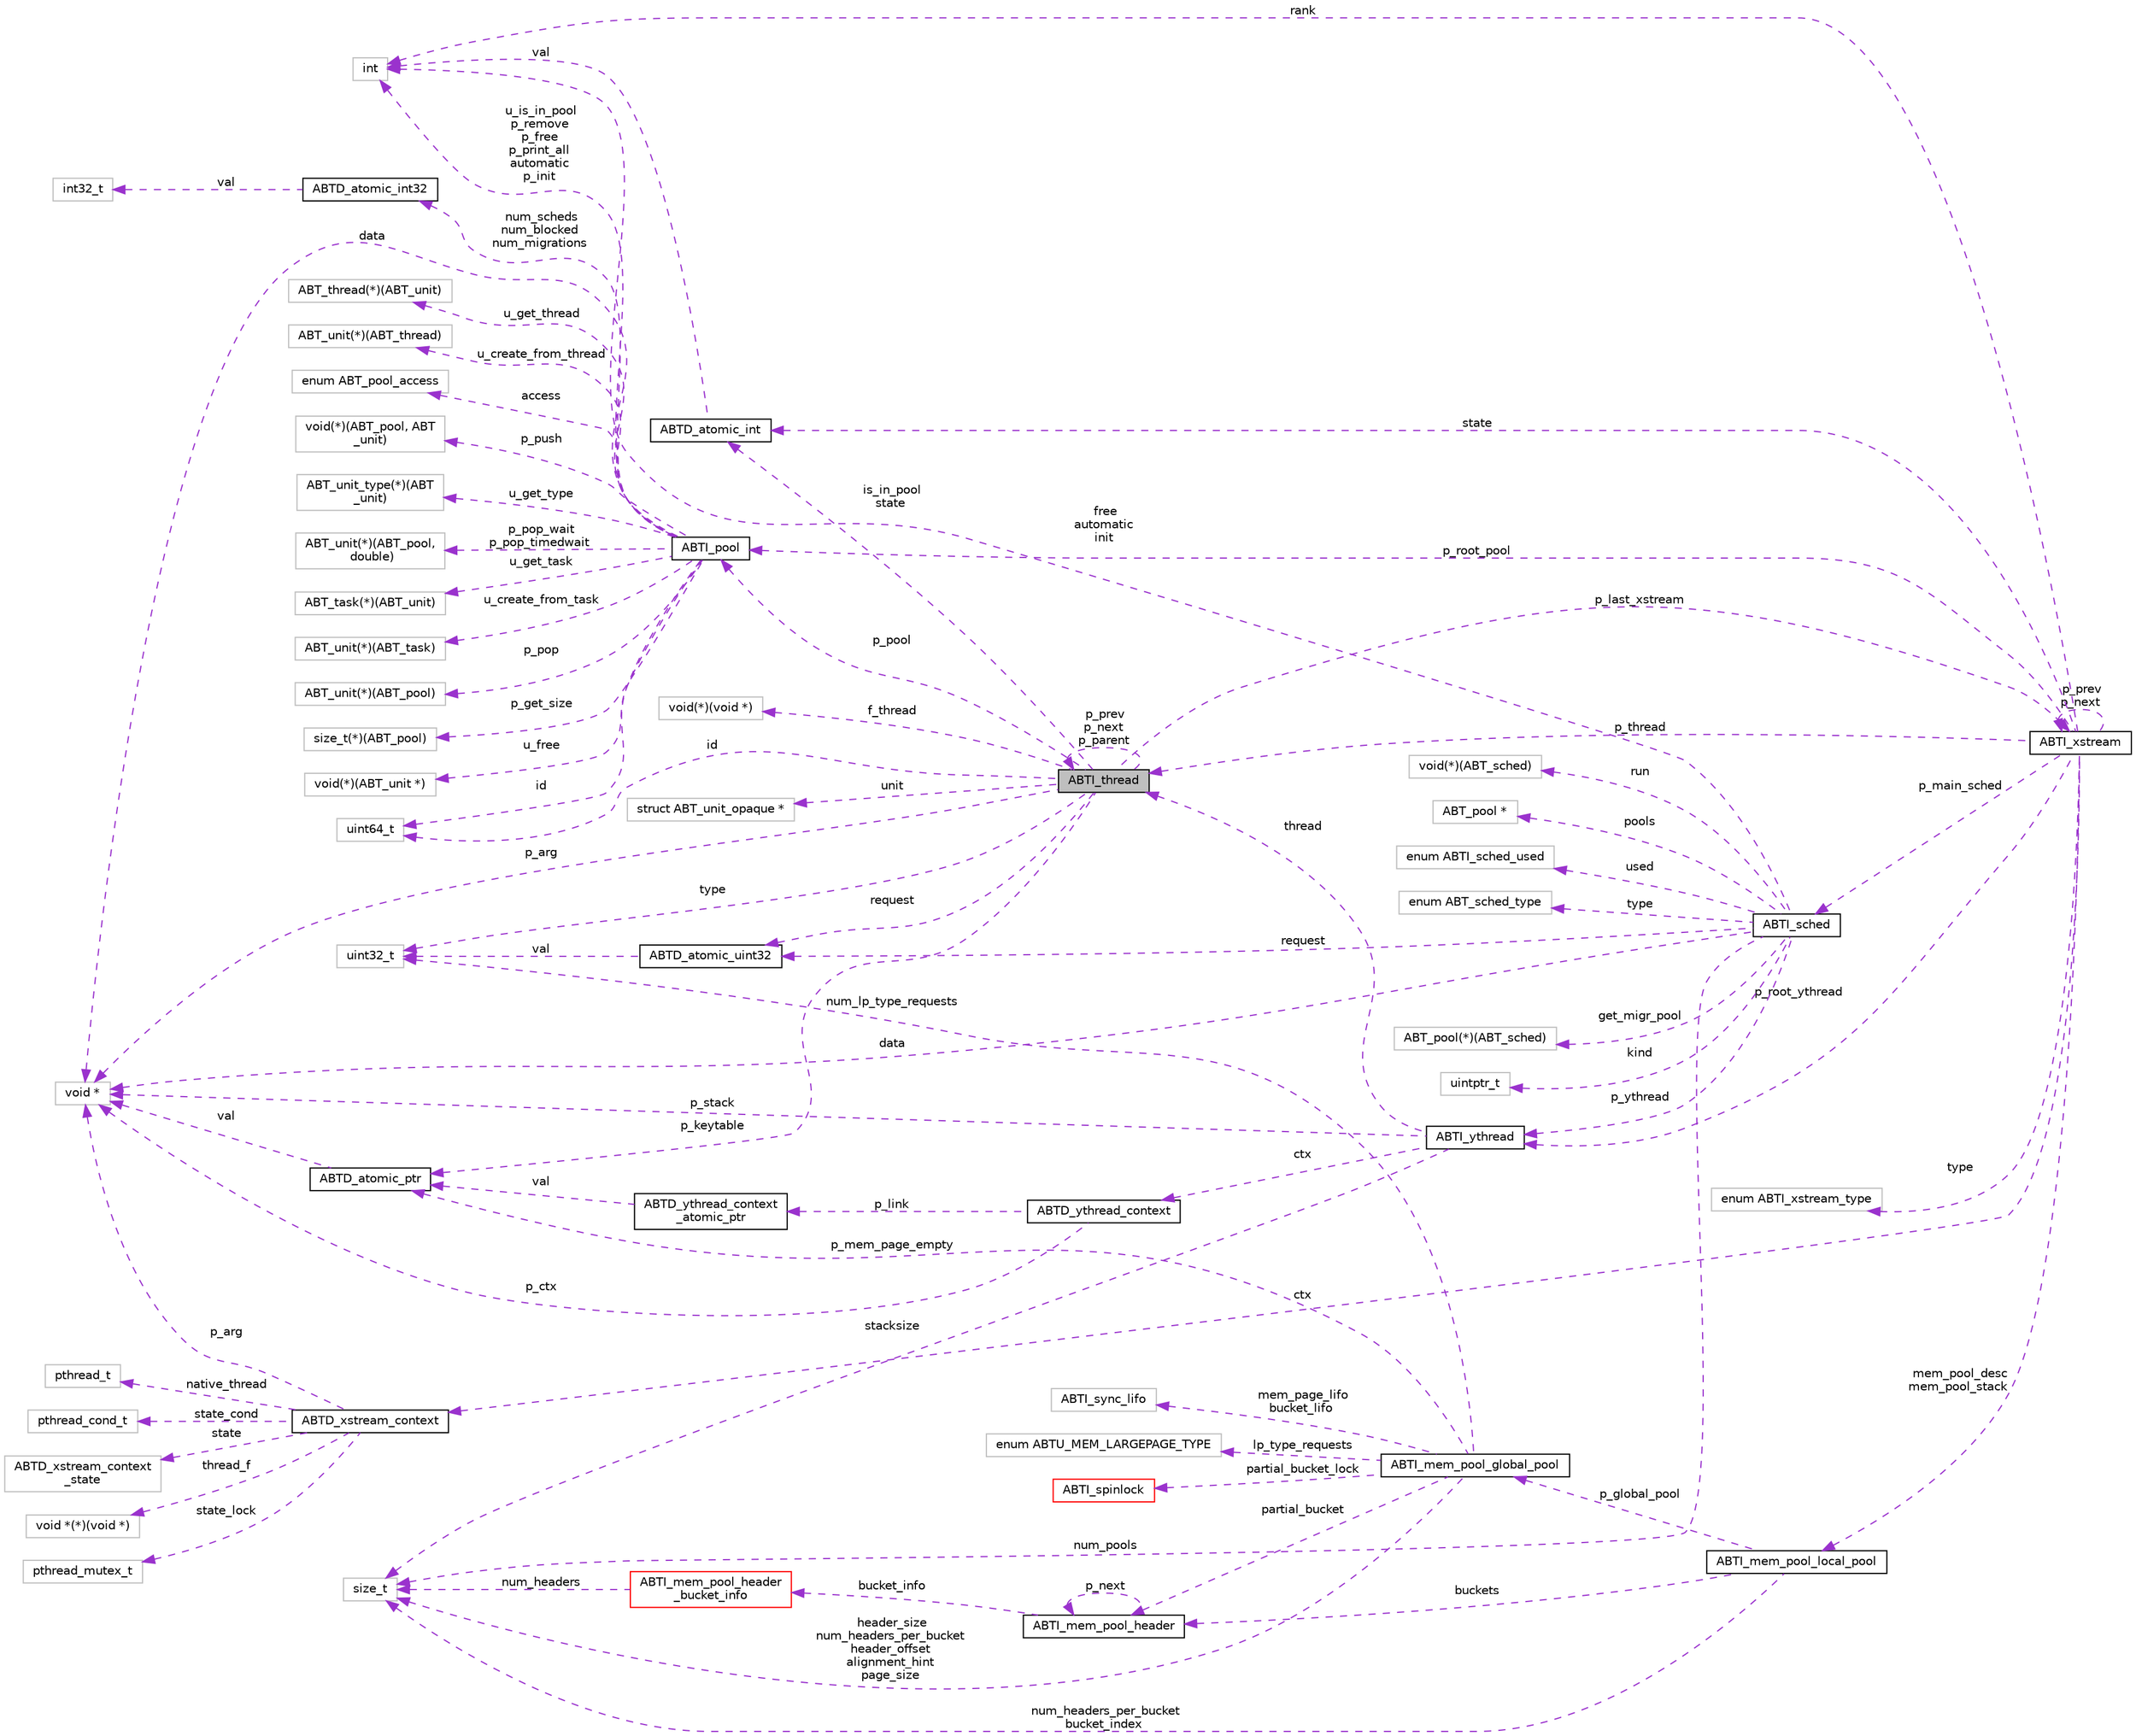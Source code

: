 digraph "ABTI_thread"
{
  edge [fontname="Helvetica",fontsize="10",labelfontname="Helvetica",labelfontsize="10"];
  node [fontname="Helvetica",fontsize="10",shape=record];
  rankdir="LR";
  Node1 [label="ABTI_thread",height=0.2,width=0.4,color="black", fillcolor="grey75", style="filled" fontcolor="black"];
  Node2 -> Node1 [dir="back",color="darkorchid3",fontsize="10",style="dashed",label=" f_thread" ,fontname="Helvetica"];
  Node2 [label="void(*)(void *)",height=0.2,width=0.4,color="grey75", fillcolor="white", style="filled"];
  Node3 -> Node1 [dir="back",color="darkorchid3",fontsize="10",style="dashed",label=" id" ,fontname="Helvetica"];
  Node3 [label="uint64_t",height=0.2,width=0.4,color="grey75", fillcolor="white", style="filled"];
  Node1 -> Node1 [dir="back",color="darkorchid3",fontsize="10",style="dashed",label=" p_prev\np_next\np_parent" ,fontname="Helvetica"];
  Node4 -> Node1 [dir="back",color="darkorchid3",fontsize="10",style="dashed",label=" p_pool" ,fontname="Helvetica"];
  Node4 [label="ABTI_pool",height=0.2,width=0.4,color="black", fillcolor="white", style="filled",URL="$df/d65/structABTI__pool.html"];
  Node5 -> Node4 [dir="back",color="darkorchid3",fontsize="10",style="dashed",label=" p_get_size" ,fontname="Helvetica"];
  Node5 [label="size_t(*)(ABT_pool)",height=0.2,width=0.4,color="grey75", fillcolor="white", style="filled"];
  Node6 -> Node4 [dir="back",color="darkorchid3",fontsize="10",style="dashed",label=" u_free" ,fontname="Helvetica"];
  Node6 [label="void(*)(ABT_unit *)",height=0.2,width=0.4,color="grey75", fillcolor="white", style="filled"];
  Node7 -> Node4 [dir="back",color="darkorchid3",fontsize="10",style="dashed",label=" u_get_thread" ,fontname="Helvetica"];
  Node7 [label="ABT_thread(*)(ABT_unit)",height=0.2,width=0.4,color="grey75", fillcolor="white", style="filled"];
  Node8 -> Node4 [dir="back",color="darkorchid3",fontsize="10",style="dashed",label=" u_create_from_thread" ,fontname="Helvetica"];
  Node8 [label="ABT_unit(*)(ABT_thread)",height=0.2,width=0.4,color="grey75", fillcolor="white", style="filled"];
  Node3 -> Node4 [dir="back",color="darkorchid3",fontsize="10",style="dashed",label=" id" ,fontname="Helvetica"];
  Node9 -> Node4 [dir="back",color="darkorchid3",fontsize="10",style="dashed",label=" access" ,fontname="Helvetica"];
  Node9 [label="enum ABT_pool_access",height=0.2,width=0.4,color="grey75", fillcolor="white", style="filled"];
  Node10 -> Node4 [dir="back",color="darkorchid3",fontsize="10",style="dashed",label=" p_push" ,fontname="Helvetica"];
  Node10 [label="void(*)(ABT_pool, ABT\l_unit)",height=0.2,width=0.4,color="grey75", fillcolor="white", style="filled"];
  Node11 -> Node4 [dir="back",color="darkorchid3",fontsize="10",style="dashed",label=" u_get_type" ,fontname="Helvetica"];
  Node11 [label="ABT_unit_type(*)(ABT\l_unit)",height=0.2,width=0.4,color="grey75", fillcolor="white", style="filled"];
  Node12 -> Node4 [dir="back",color="darkorchid3",fontsize="10",style="dashed",label=" p_pop_wait\np_pop_timedwait" ,fontname="Helvetica"];
  Node12 [label="ABT_unit(*)(ABT_pool,\l double)",height=0.2,width=0.4,color="grey75", fillcolor="white", style="filled"];
  Node13 -> Node4 [dir="back",color="darkorchid3",fontsize="10",style="dashed",label=" u_is_in_pool\np_remove\np_free\np_print_all\nautomatic\np_init" ,fontname="Helvetica"];
  Node13 [label="int",height=0.2,width=0.4,color="grey75", fillcolor="white", style="filled"];
  Node14 -> Node4 [dir="back",color="darkorchid3",fontsize="10",style="dashed",label=" num_scheds\nnum_blocked\nnum_migrations" ,fontname="Helvetica"];
  Node14 [label="ABTD_atomic_int32",height=0.2,width=0.4,color="black", fillcolor="white", style="filled",URL="$db/d9a/structABTD__atomic__int32.html"];
  Node15 -> Node14 [dir="back",color="darkorchid3",fontsize="10",style="dashed",label=" val" ,fontname="Helvetica"];
  Node15 [label="int32_t",height=0.2,width=0.4,color="grey75", fillcolor="white", style="filled"];
  Node16 -> Node4 [dir="back",color="darkorchid3",fontsize="10",style="dashed",label=" u_get_task" ,fontname="Helvetica"];
  Node16 [label="ABT_task(*)(ABT_unit)",height=0.2,width=0.4,color="grey75", fillcolor="white", style="filled"];
  Node17 -> Node4 [dir="back",color="darkorchid3",fontsize="10",style="dashed",label=" u_create_from_task" ,fontname="Helvetica"];
  Node17 [label="ABT_unit(*)(ABT_task)",height=0.2,width=0.4,color="grey75", fillcolor="white", style="filled"];
  Node18 -> Node4 [dir="back",color="darkorchid3",fontsize="10",style="dashed",label=" p_pop" ,fontname="Helvetica"];
  Node18 [label="ABT_unit(*)(ABT_pool)",height=0.2,width=0.4,color="grey75", fillcolor="white", style="filled"];
  Node19 -> Node4 [dir="back",color="darkorchid3",fontsize="10",style="dashed",label=" data" ,fontname="Helvetica"];
  Node19 [label="void *",height=0.2,width=0.4,color="grey75", fillcolor="white", style="filled"];
  Node20 -> Node1 [dir="back",color="darkorchid3",fontsize="10",style="dashed",label=" p_last_xstream" ,fontname="Helvetica"];
  Node20 [label="ABTI_xstream",height=0.2,width=0.4,color="black", fillcolor="white", style="filled",URL="$dc/d3f/structABTI__xstream.html"];
  Node21 -> Node20 [dir="back",color="darkorchid3",fontsize="10",style="dashed",label=" ctx" ,fontname="Helvetica"];
  Node21 [label="ABTD_xstream_context",height=0.2,width=0.4,color="black", fillcolor="white", style="filled",URL="$df/dec/structABTD__xstream__context.html"];
  Node22 -> Node21 [dir="back",color="darkorchid3",fontsize="10",style="dashed",label=" state" ,fontname="Helvetica"];
  Node22 [label="ABTD_xstream_context\l_state",height=0.2,width=0.4,color="grey75", fillcolor="white", style="filled"];
  Node23 -> Node21 [dir="back",color="darkorchid3",fontsize="10",style="dashed",label=" thread_f" ,fontname="Helvetica"];
  Node23 [label="void *(*)(void *)",height=0.2,width=0.4,color="grey75", fillcolor="white", style="filled"];
  Node24 -> Node21 [dir="back",color="darkorchid3",fontsize="10",style="dashed",label=" state_lock" ,fontname="Helvetica"];
  Node24 [label="pthread_mutex_t",height=0.2,width=0.4,color="grey75", fillcolor="white", style="filled"];
  Node25 -> Node21 [dir="back",color="darkorchid3",fontsize="10",style="dashed",label=" native_thread" ,fontname="Helvetica"];
  Node25 [label="pthread_t",height=0.2,width=0.4,color="grey75", fillcolor="white", style="filled"];
  Node26 -> Node21 [dir="back",color="darkorchid3",fontsize="10",style="dashed",label=" state_cond" ,fontname="Helvetica"];
  Node26 [label="pthread_cond_t",height=0.2,width=0.4,color="grey75", fillcolor="white", style="filled"];
  Node19 -> Node21 [dir="back",color="darkorchid3",fontsize="10",style="dashed",label=" p_arg" ,fontname="Helvetica"];
  Node1 -> Node20 [dir="back",color="darkorchid3",fontsize="10",style="dashed",label=" p_thread" ,fontname="Helvetica"];
  Node27 -> Node20 [dir="back",color="darkorchid3",fontsize="10",style="dashed",label=" p_main_sched" ,fontname="Helvetica"];
  Node27 [label="ABTI_sched",height=0.2,width=0.4,color="black", fillcolor="white", style="filled",URL="$d0/dd5/structABTI__sched.html"];
  Node28 -> Node27 [dir="back",color="darkorchid3",fontsize="10",style="dashed",label=" get_migr_pool" ,fontname="Helvetica"];
  Node28 [label="ABT_pool(*)(ABT_sched)",height=0.2,width=0.4,color="grey75", fillcolor="white", style="filled"];
  Node29 -> Node27 [dir="back",color="darkorchid3",fontsize="10",style="dashed",label=" p_ythread" ,fontname="Helvetica"];
  Node29 [label="ABTI_ythread",height=0.2,width=0.4,color="black", fillcolor="white", style="filled",URL="$d5/d5f/structABTI__ythread.html"];
  Node1 -> Node29 [dir="back",color="darkorchid3",fontsize="10",style="dashed",label=" thread" ,fontname="Helvetica"];
  Node30 -> Node29 [dir="back",color="darkorchid3",fontsize="10",style="dashed",label=" stacksize" ,fontname="Helvetica"];
  Node30 [label="size_t",height=0.2,width=0.4,color="grey75", fillcolor="white", style="filled"];
  Node31 -> Node29 [dir="back",color="darkorchid3",fontsize="10",style="dashed",label=" ctx" ,fontname="Helvetica"];
  Node31 [label="ABTD_ythread_context",height=0.2,width=0.4,color="black", fillcolor="white", style="filled",URL="$d8/df3/structABTD__ythread__context.html"];
  Node32 -> Node31 [dir="back",color="darkorchid3",fontsize="10",style="dashed",label=" p_link" ,fontname="Helvetica"];
  Node32 [label="ABTD_ythread_context\l_atomic_ptr",height=0.2,width=0.4,color="black", fillcolor="white", style="filled",URL="$d6/dfc/structABTD__ythread__context__atomic__ptr.html"];
  Node33 -> Node32 [dir="back",color="darkorchid3",fontsize="10",style="dashed",label=" val" ,fontname="Helvetica"];
  Node33 [label="ABTD_atomic_ptr",height=0.2,width=0.4,color="black", fillcolor="white", style="filled",URL="$df/d5b/structABTD__atomic__ptr.html"];
  Node19 -> Node33 [dir="back",color="darkorchid3",fontsize="10",style="dashed",label=" val" ,fontname="Helvetica"];
  Node19 -> Node31 [dir="back",color="darkorchid3",fontsize="10",style="dashed",label=" p_ctx" ,fontname="Helvetica"];
  Node19 -> Node29 [dir="back",color="darkorchid3",fontsize="10",style="dashed",label=" p_stack" ,fontname="Helvetica"];
  Node30 -> Node27 [dir="back",color="darkorchid3",fontsize="10",style="dashed",label=" num_pools" ,fontname="Helvetica"];
  Node13 -> Node27 [dir="back",color="darkorchid3",fontsize="10",style="dashed",label=" free\nautomatic\ninit" ,fontname="Helvetica"];
  Node34 -> Node27 [dir="back",color="darkorchid3",fontsize="10",style="dashed",label=" run" ,fontname="Helvetica"];
  Node34 [label="void(*)(ABT_sched)",height=0.2,width=0.4,color="grey75", fillcolor="white", style="filled"];
  Node35 -> Node27 [dir="back",color="darkorchid3",fontsize="10",style="dashed",label=" pools" ,fontname="Helvetica"];
  Node35 [label="ABT_pool *",height=0.2,width=0.4,color="grey75", fillcolor="white", style="filled"];
  Node36 -> Node27 [dir="back",color="darkorchid3",fontsize="10",style="dashed",label=" request" ,fontname="Helvetica"];
  Node36 [label="ABTD_atomic_uint32",height=0.2,width=0.4,color="black", fillcolor="white", style="filled",URL="$db/df7/structABTD__atomic__uint32.html"];
  Node37 -> Node36 [dir="back",color="darkorchid3",fontsize="10",style="dashed",label=" val" ,fontname="Helvetica"];
  Node37 [label="uint32_t",height=0.2,width=0.4,color="grey75", fillcolor="white", style="filled"];
  Node38 -> Node27 [dir="back",color="darkorchid3",fontsize="10",style="dashed",label=" used" ,fontname="Helvetica"];
  Node38 [label="enum ABTI_sched_used",height=0.2,width=0.4,color="grey75", fillcolor="white", style="filled"];
  Node19 -> Node27 [dir="back",color="darkorchid3",fontsize="10",style="dashed",label=" data" ,fontname="Helvetica"];
  Node39 -> Node27 [dir="back",color="darkorchid3",fontsize="10",style="dashed",label=" type" ,fontname="Helvetica"];
  Node39 [label="enum ABT_sched_type",height=0.2,width=0.4,color="grey75", fillcolor="white", style="filled"];
  Node40 -> Node27 [dir="back",color="darkorchid3",fontsize="10",style="dashed",label=" kind" ,fontname="Helvetica"];
  Node40 [label="uintptr_t",height=0.2,width=0.4,color="grey75", fillcolor="white", style="filled"];
  Node29 -> Node20 [dir="back",color="darkorchid3",fontsize="10",style="dashed",label=" p_root_ythread" ,fontname="Helvetica"];
  Node4 -> Node20 [dir="back",color="darkorchid3",fontsize="10",style="dashed",label=" p_root_pool" ,fontname="Helvetica"];
  Node41 -> Node20 [dir="back",color="darkorchid3",fontsize="10",style="dashed",label=" type" ,fontname="Helvetica"];
  Node41 [label="enum ABTI_xstream_type",height=0.2,width=0.4,color="grey75", fillcolor="white", style="filled"];
  Node20 -> Node20 [dir="back",color="darkorchid3",fontsize="10",style="dashed",label=" p_prev\np_next" ,fontname="Helvetica"];
  Node42 -> Node20 [dir="back",color="darkorchid3",fontsize="10",style="dashed",label=" state" ,fontname="Helvetica"];
  Node42 [label="ABTD_atomic_int",height=0.2,width=0.4,color="black", fillcolor="white", style="filled",URL="$d5/df5/structABTD__atomic__int.html"];
  Node13 -> Node42 [dir="back",color="darkorchid3",fontsize="10",style="dashed",label=" val" ,fontname="Helvetica"];
  Node13 -> Node20 [dir="back",color="darkorchid3",fontsize="10",style="dashed",label=" rank" ,fontname="Helvetica"];
  Node43 -> Node20 [dir="back",color="darkorchid3",fontsize="10",style="dashed",label=" mem_pool_desc\nmem_pool_stack" ,fontname="Helvetica"];
  Node43 [label="ABTI_mem_pool_local_pool",height=0.2,width=0.4,color="black", fillcolor="white", style="filled",URL="$d6/d69/structABTI__mem__pool__local__pool.html"];
  Node30 -> Node43 [dir="back",color="darkorchid3",fontsize="10",style="dashed",label=" num_headers_per_bucket\nbucket_index" ,fontname="Helvetica"];
  Node44 -> Node43 [dir="back",color="darkorchid3",fontsize="10",style="dashed",label=" buckets" ,fontname="Helvetica"];
  Node44 [label="ABTI_mem_pool_header",height=0.2,width=0.4,color="black", fillcolor="white", style="filled",URL="$de/d24/structABTI__mem__pool__header.html"];
  Node45 -> Node44 [dir="back",color="darkorchid3",fontsize="10",style="dashed",label=" bucket_info" ,fontname="Helvetica"];
  Node45 [label="ABTI_mem_pool_header\l_bucket_info",height=0.2,width=0.4,color="red", fillcolor="white", style="filled",URL="$d5/d6c/unionABTI__mem__pool__header__bucket__info.html"];
  Node30 -> Node45 [dir="back",color="darkorchid3",fontsize="10",style="dashed",label=" num_headers" ,fontname="Helvetica"];
  Node44 -> Node44 [dir="back",color="darkorchid3",fontsize="10",style="dashed",label=" p_next" ,fontname="Helvetica"];
  Node46 -> Node43 [dir="back",color="darkorchid3",fontsize="10",style="dashed",label=" p_global_pool" ,fontname="Helvetica"];
  Node46 [label="ABTI_mem_pool_global_pool",height=0.2,width=0.4,color="black", fillcolor="white", style="filled",URL="$d7/de4/structABTI__mem__pool__global__pool.html"];
  Node47 -> Node46 [dir="back",color="darkorchid3",fontsize="10",style="dashed",label=" partial_bucket_lock" ,fontname="Helvetica"];
  Node47 [label="ABTI_spinlock",height=0.2,width=0.4,color="red", fillcolor="white", style="filled",URL="$dc/d81/structABTI__spinlock.html"];
  Node48 -> Node46 [dir="back",color="darkorchid3",fontsize="10",style="dashed",label=" mem_page_lifo\nbucket_lifo" ,fontname="Helvetica"];
  Node48 [label="ABTI_sync_lifo",height=0.2,width=0.4,color="grey75", fillcolor="white", style="filled"];
  Node30 -> Node46 [dir="back",color="darkorchid3",fontsize="10",style="dashed",label=" header_size\nnum_headers_per_bucket\nheader_offset\nalignment_hint\npage_size" ,fontname="Helvetica"];
  Node37 -> Node46 [dir="back",color="darkorchid3",fontsize="10",style="dashed",label=" num_lp_type_requests" ,fontname="Helvetica"];
  Node44 -> Node46 [dir="back",color="darkorchid3",fontsize="10",style="dashed",label=" partial_bucket" ,fontname="Helvetica"];
  Node33 -> Node46 [dir="back",color="darkorchid3",fontsize="10",style="dashed",label=" p_mem_page_empty" ,fontname="Helvetica"];
  Node49 -> Node46 [dir="back",color="darkorchid3",fontsize="10",style="dashed",label=" lp_type_requests" ,fontname="Helvetica"];
  Node49 [label="enum ABTU_MEM_LARGEPAGE_TYPE",height=0.2,width=0.4,color="grey75", fillcolor="white", style="filled"];
  Node37 -> Node1 [dir="back",color="darkorchid3",fontsize="10",style="dashed",label=" type" ,fontname="Helvetica"];
  Node42 -> Node1 [dir="back",color="darkorchid3",fontsize="10",style="dashed",label=" is_in_pool\nstate" ,fontname="Helvetica"];
  Node33 -> Node1 [dir="back",color="darkorchid3",fontsize="10",style="dashed",label=" p_keytable" ,fontname="Helvetica"];
  Node36 -> Node1 [dir="back",color="darkorchid3",fontsize="10",style="dashed",label=" request" ,fontname="Helvetica"];
  Node19 -> Node1 [dir="back",color="darkorchid3",fontsize="10",style="dashed",label=" p_arg" ,fontname="Helvetica"];
  Node50 -> Node1 [dir="back",color="darkorchid3",fontsize="10",style="dashed",label=" unit" ,fontname="Helvetica"];
  Node50 [label="struct ABT_unit_opaque *",height=0.2,width=0.4,color="grey75", fillcolor="white", style="filled"];
}
